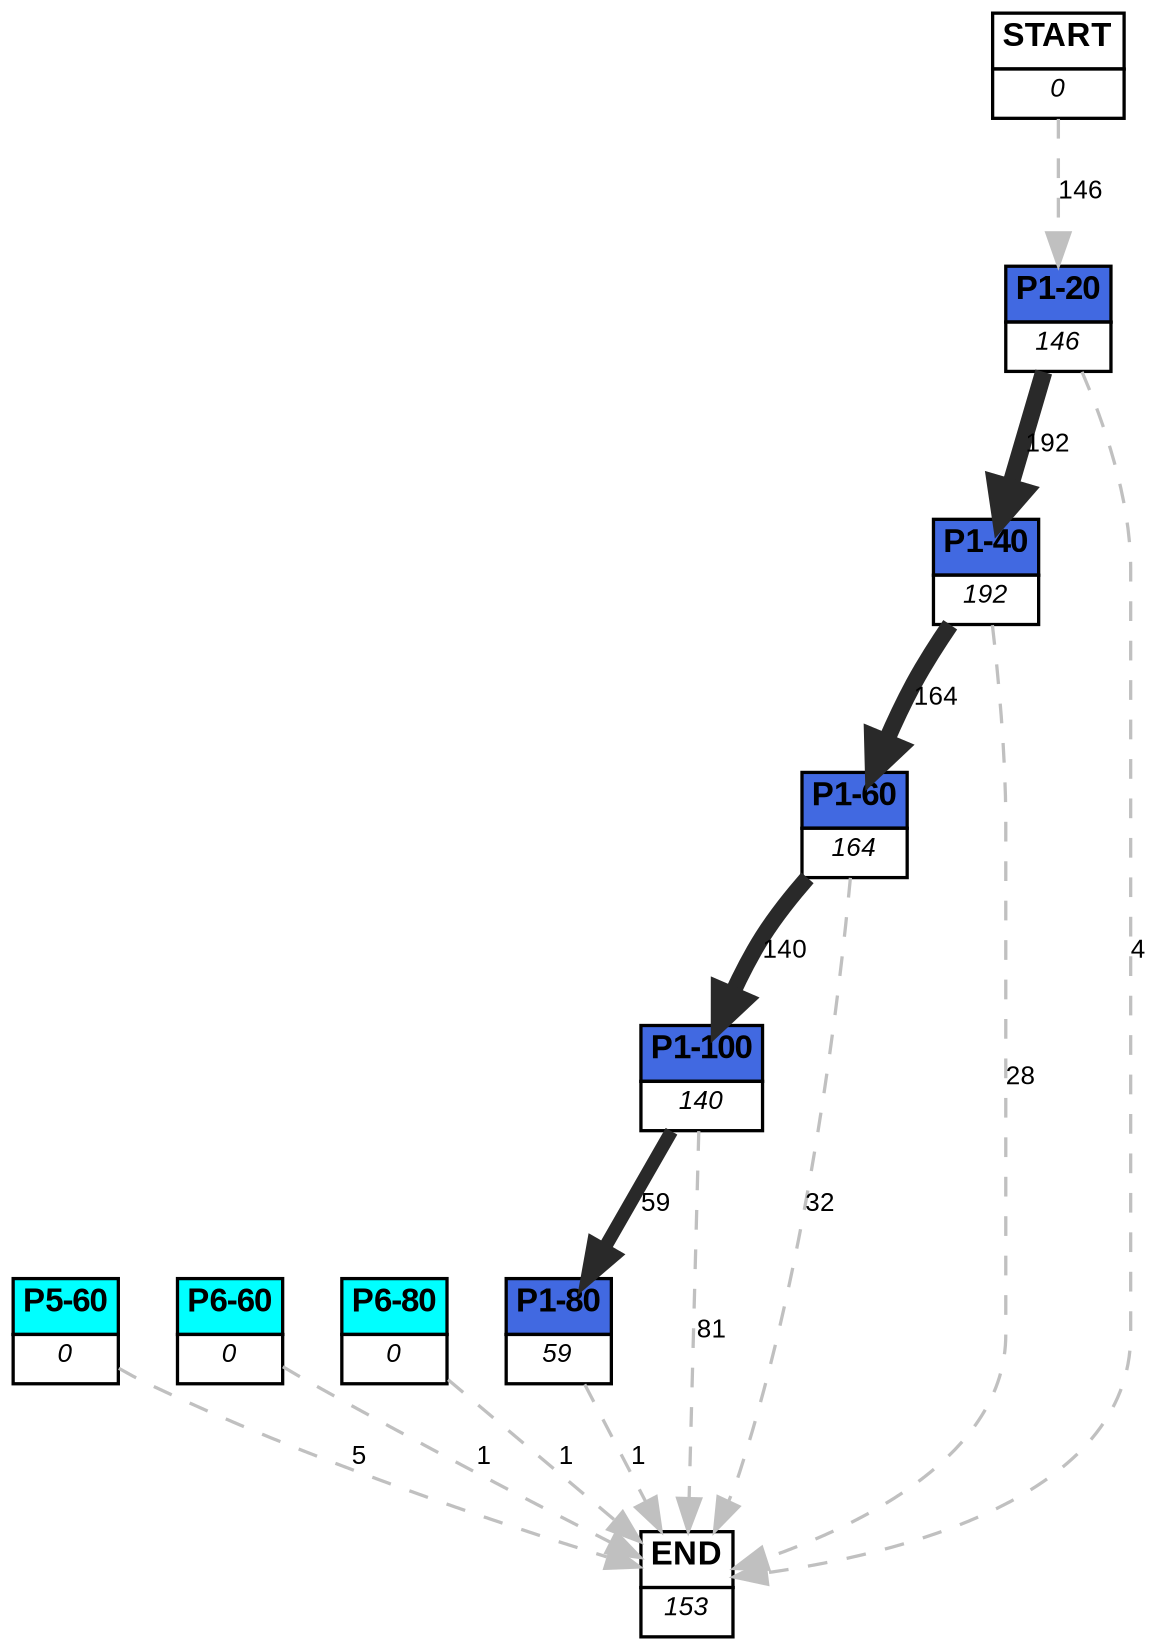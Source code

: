 digraph graphname {
	dpi = 150
	size="16,11!";
	margin = 0;
"P1-20" [shape=plain, label=<<table border="0" cellborder="1" cellspacing="0"><tr><td bgcolor="royalblue"><FONT face="Arial" POINT-SIZE="10"><b>P1-20</b></FONT></td></tr><tr><td bgcolor="white"><FONT face="Arial" POINT-SIZE="8"><i>146</i></FONT></td></tr></table>>]
"P1-40" [shape=plain, label=<<table border="0" cellborder="1" cellspacing="0"><tr><td bgcolor="royalblue"><FONT face="Arial" POINT-SIZE="10"><b>P1-40</b></FONT></td></tr><tr><td bgcolor="white"><FONT face="Arial" POINT-SIZE="8"><i>192</i></FONT></td></tr></table>>]
"P1-60" [shape=plain, label=<<table border="0" cellborder="1" cellspacing="0"><tr><td bgcolor="royalblue"><FONT face="Arial" POINT-SIZE="10"><b>P1-60</b></FONT></td></tr><tr><td bgcolor="white"><FONT face="Arial" POINT-SIZE="8"><i>164</i></FONT></td></tr></table>>]
"P1-100" [shape=plain, label=<<table border="0" cellborder="1" cellspacing="0"><tr><td bgcolor="royalblue"><FONT face="Arial" POINT-SIZE="10"><b>P1-100</b></FONT></td></tr><tr><td bgcolor="white"><FONT face="Arial" POINT-SIZE="8"><i>140</i></FONT></td></tr></table>>]
"P1-80" [shape=plain, label=<<table border="0" cellborder="1" cellspacing="0"><tr><td bgcolor="royalblue"><FONT face="Arial" POINT-SIZE="10"><b>P1-80</b></FONT></td></tr><tr><td bgcolor="white"><FONT face="Arial" POINT-SIZE="8"><i>59</i></FONT></td></tr></table>>]
"P5-60" [shape=plain, label=<<table border="0" cellborder="1" cellspacing="0"><tr><td bgcolor="aqua"><FONT face="Arial" POINT-SIZE="10"><b>P5-60</b></FONT></td></tr><tr><td bgcolor="white"><FONT face="Arial" POINT-SIZE="8"><i>0</i></FONT></td></tr></table>>]
"P6-60" [shape=plain, label=<<table border="0" cellborder="1" cellspacing="0"><tr><td bgcolor="aqua"><FONT face="Arial" POINT-SIZE="10"><b>P6-60</b></FONT></td></tr><tr><td bgcolor="white"><FONT face="Arial" POINT-SIZE="8"><i>0</i></FONT></td></tr></table>>]
"P6-80" [shape=plain, label=<<table border="0" cellborder="1" cellspacing="0"><tr><td bgcolor="aqua"><FONT face="Arial" POINT-SIZE="10"><b>P6-80</b></FONT></td></tr><tr><td bgcolor="white"><FONT face="Arial" POINT-SIZE="8"><i>0</i></FONT></td></tr></table>>]
"START" [shape=plain, label=<<table border="0" cellborder="1" cellspacing="0"><tr><td bgcolor="white"><FONT face="Arial" POINT-SIZE="10"><b>START</b></FONT></td></tr><tr><td bgcolor="white"><FONT face="Arial" POINT-SIZE="8"><i>0</i></FONT></td></tr></table>>]
"END" [shape=plain, label=<<table border="0" cellborder="1" cellspacing="0"><tr><td bgcolor="white"><FONT face="Arial" POINT-SIZE="10"><b>END</b></FONT></td></tr><tr><td bgcolor="white"><FONT face="Arial" POINT-SIZE="8"><i>153</i></FONT></td></tr></table>>]
"P1-20" -> "P1-40" [ color=grey16 penwidth = "5.2574953720277815"label ="192" labelfloat=false fontname="Arial" fontsize=8]
"P1-20" -> "END" [ style = dashed color=grey label ="4" labelfloat=false fontname="Arial" fontsize=8]
"P1-40" -> "P1-60" [ color=grey16 penwidth = "5.099866427824199"label ="164" labelfloat=false fontname="Arial" fontsize=8]
"P1-40" -> "END" [ style = dashed color=grey label ="28" labelfloat=false fontname="Arial" fontsize=8]
"P1-60" -> "P1-100" [ color=grey16 penwidth = "4.941642422609304"label ="140" labelfloat=false fontname="Arial" fontsize=8]
"P1-60" -> "END" [ style = dashed color=grey label ="32" labelfloat=false fontname="Arial" fontsize=8]
"P1-100" -> "P1-80" [ color=grey16 penwidth = "4.07753744390572"label ="59" labelfloat=false fontname="Arial" fontsize=8]
"P1-100" -> "END" [ style = dashed color=grey label ="81" labelfloat=false fontname="Arial" fontsize=8]
"P1-80" -> "END" [ style = dashed color=grey label ="1" labelfloat=false fontname="Arial" fontsize=8]
"P5-60" -> "END" [ style = dashed color=grey label ="5" labelfloat=false fontname="Arial" fontsize=8]
"P6-60" -> "END" [ style = dashed color=grey label ="1" labelfloat=false fontname="Arial" fontsize=8]
"P6-80" -> "END" [ style = dashed color=grey label ="1" labelfloat=false fontname="Arial" fontsize=8]
"START" -> "P1-20" [ style = dashed color=grey label ="146" labelfloat=false fontname="Arial" fontsize=8]
}